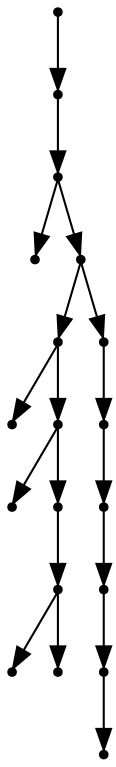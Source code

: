digraph {
  18 [shape=point];
  17 [shape=point];
  16 [shape=point];
  0 [shape=point];
  15 [shape=point];
  8 [shape=point];
  1 [shape=point];
  7 [shape=point];
  2 [shape=point];
  6 [shape=point];
  5 [shape=point];
  3 [shape=point];
  4 [shape=point];
  14 [shape=point];
  13 [shape=point];
  12 [shape=point];
  11 [shape=point];
  10 [shape=point];
  9 [shape=point];
18 -> 17;
17 -> 16;
16 -> 0;
16 -> 15;
15 -> 8;
8 -> 1;
8 -> 7;
7 -> 2;
7 -> 6;
6 -> 5;
5 -> 3;
5 -> 4;
15 -> 14;
14 -> 13;
13 -> 12;
12 -> 11;
11 -> 10;
10 -> 9;
}
